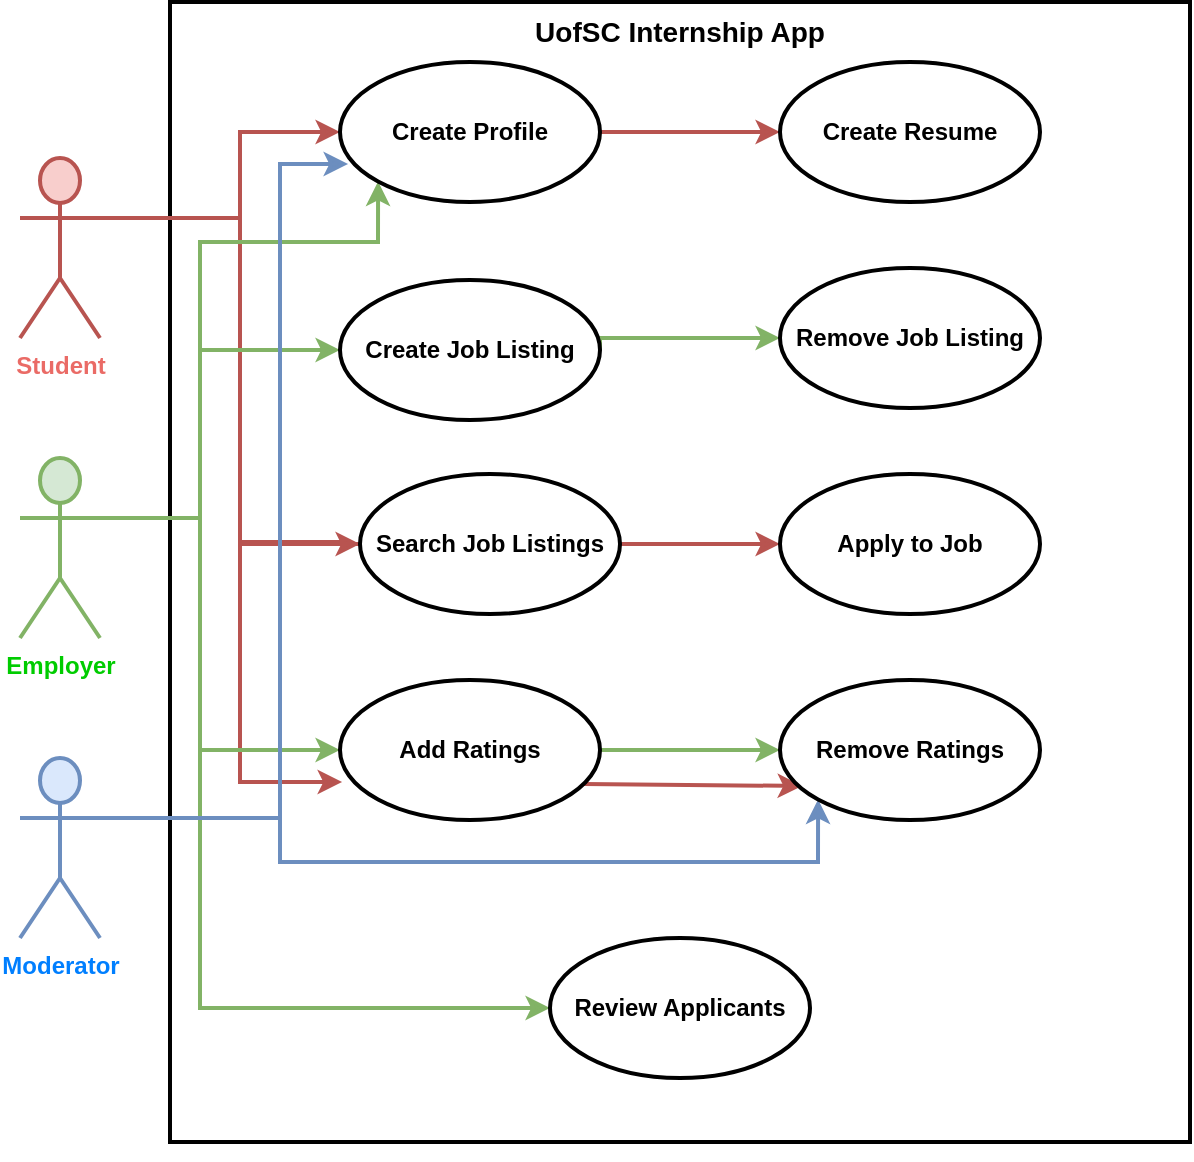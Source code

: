<mxfile version="12.2.4" pages="1"><diagram id="-FC5I62RJ2SxMQKKTpl1" name="Page-1"><mxGraphModel dx="970" dy="664" grid="0" gridSize="5" guides="1" tooltips="1" connect="1" arrows="1" fold="1" page="1" pageScale="1" pageWidth="850" pageHeight="1100" math="0" shadow="0"><root><mxCell id="0"/><mxCell id="1" parent="0"/><mxCell id="2" value="&lt;font style=&quot;font-size: 14px&quot;&gt;UofSC Internship App&lt;/font&gt;" style="shape=rect;html=1;verticalAlign=top;fontStyle=1;whiteSpace=wrap;align=center;strokeWidth=2;" parent="1" vertex="1"><mxGeometry x="105" y="40" width="510" height="570" as="geometry"/></mxCell><mxCell id="14" style="edgeStyle=orthogonalEdgeStyle;rounded=0;orthogonalLoop=1;jettySize=auto;html=1;exitX=1;exitY=0.333;exitDx=0;exitDy=0;exitPerimeter=0;entryX=0;entryY=0.5;entryDx=0;entryDy=0;fillColor=#f8cecc;strokeColor=#b85450;strokeWidth=2;" parent="1" source="3" target="11" edge="1"><mxGeometry relative="1" as="geometry"><Array as="points"><mxPoint x="140" y="148"/><mxPoint x="140" y="105"/></Array></mxGeometry></mxCell><mxCell id="26" style="edgeStyle=orthogonalEdgeStyle;rounded=0;orthogonalLoop=1;jettySize=auto;html=1;exitX=1;exitY=0.333;exitDx=0;exitDy=0;exitPerimeter=0;entryX=0;entryY=0.5;entryDx=0;entryDy=0;strokeWidth=2;fillColor=#f8cecc;strokeColor=#b85450;" parent="1" source="3" target="25" edge="1"><mxGeometry relative="1" as="geometry"><Array as="points"><mxPoint x="140" y="148"/><mxPoint x="140" y="310"/><mxPoint x="190" y="310"/><mxPoint x="190" y="311"/></Array></mxGeometry></mxCell><mxCell id="29" style="edgeStyle=orthogonalEdgeStyle;rounded=0;orthogonalLoop=1;jettySize=auto;html=1;exitX=1;exitY=0.333;exitDx=0;exitDy=0;exitPerimeter=0;entryX=0.008;entryY=0.729;entryDx=0;entryDy=0;strokeWidth=2;fillColor=#f8cecc;strokeColor=#b85450;entryPerimeter=0;" parent="1" source="3" target="27" edge="1"><mxGeometry relative="1" as="geometry"><Array as="points"><mxPoint x="140" y="148"/><mxPoint x="140" y="430"/></Array></mxGeometry></mxCell><mxCell id="31" style="edgeStyle=orthogonalEdgeStyle;rounded=0;orthogonalLoop=1;jettySize=auto;html=1;exitX=1;exitY=0.333;exitDx=0;exitDy=0;exitPerimeter=0;entryX=0;entryY=0.5;entryDx=0;entryDy=0;strokeWidth=2;fillColor=#f8cecc;strokeColor=#b85450;" parent="1" source="3" target="30" edge="1"><mxGeometry relative="1" as="geometry"><Array as="points"><mxPoint x="140" y="148"/><mxPoint x="140" y="311"/></Array></mxGeometry></mxCell><mxCell id="3" value="&lt;font color=&quot;#ea6b66&quot;&gt;&lt;b&gt;Student&lt;/b&gt;&lt;/font&gt;" style="shape=umlActor;html=1;verticalLabelPosition=bottom;verticalAlign=top;align=center;fillColor=#f8cecc;strokeColor=#b85450;strokeWidth=2;" parent="1" vertex="1"><mxGeometry x="30" y="118" width="40" height="90" as="geometry"/></mxCell><mxCell id="16" style="edgeStyle=orthogonalEdgeStyle;rounded=0;orthogonalLoop=1;jettySize=auto;html=1;exitX=1;exitY=0.333;exitDx=0;exitDy=0;exitPerimeter=0;entryX=0;entryY=1;entryDx=0;entryDy=0;fillColor=#d5e8d4;strokeColor=#82b366;strokeWidth=2;" parent="1" source="6" target="11" edge="1"><mxGeometry relative="1" as="geometry"><Array as="points"><mxPoint x="120" y="298"/><mxPoint x="120" y="160"/><mxPoint x="209" y="160"/></Array></mxGeometry></mxCell><mxCell id="24" style="edgeStyle=orthogonalEdgeStyle;rounded=0;orthogonalLoop=1;jettySize=auto;html=1;exitX=1;exitY=0.333;exitDx=0;exitDy=0;exitPerimeter=0;entryX=0;entryY=0.5;entryDx=0;entryDy=0;strokeWidth=2;fillColor=#d5e8d4;strokeColor=#82b366;" parent="1" source="6" target="23" edge="1"><mxGeometry relative="1" as="geometry"><Array as="points"><mxPoint x="120" y="298"/><mxPoint x="120" y="214"/></Array></mxGeometry></mxCell><mxCell id="28" style="edgeStyle=orthogonalEdgeStyle;rounded=0;orthogonalLoop=1;jettySize=auto;html=1;exitX=1;exitY=0.333;exitDx=0;exitDy=0;exitPerimeter=0;entryX=0;entryY=0.5;entryDx=0;entryDy=0;strokeWidth=2;fillColor=#d5e8d4;strokeColor=#82b366;" parent="1" source="6" target="27" edge="1"><mxGeometry relative="1" as="geometry"><Array as="points"><mxPoint x="120" y="298"/><mxPoint x="120" y="414"/></Array></mxGeometry></mxCell><mxCell id="38" style="edgeStyle=orthogonalEdgeStyle;rounded=0;orthogonalLoop=1;jettySize=auto;html=1;exitX=1;exitY=0.333;exitDx=0;exitDy=0;exitPerimeter=0;entryX=0;entryY=0.5;entryDx=0;entryDy=0;strokeWidth=2;fillColor=#d5e8d4;strokeColor=#82b366;" parent="1" source="6" target="37" edge="1"><mxGeometry relative="1" as="geometry"><Array as="points"><mxPoint x="120" y="298"/><mxPoint x="120" y="543"/></Array></mxGeometry></mxCell><mxCell id="6" value="&lt;font color=&quot;#00cc00&quot;&gt;&lt;b&gt;Employer&lt;/b&gt;&lt;/font&gt;" style="shape=umlActor;html=1;verticalLabelPosition=bottom;verticalAlign=top;align=center;strokeWidth=2;fillColor=#d5e8d4;strokeColor=#82b366;" parent="1" vertex="1"><mxGeometry x="30" y="268" width="40" height="90" as="geometry"/></mxCell><mxCell id="20" style="edgeStyle=orthogonalEdgeStyle;rounded=0;orthogonalLoop=1;jettySize=auto;html=1;exitX=1;exitY=0.333;exitDx=0;exitDy=0;exitPerimeter=0;fillColor=#dae8fc;strokeColor=#6c8ebf;strokeWidth=2;entryX=0.031;entryY=0.729;entryDx=0;entryDy=0;entryPerimeter=0;" parent="1" source="8" target="11" edge="1"><mxGeometry relative="1" as="geometry"><Array as="points"><mxPoint x="160" y="448"/><mxPoint x="160" y="121"/></Array><mxPoint x="234" y="150" as="targetPoint"/></mxGeometry></mxCell><mxCell id="36" style="edgeStyle=orthogonalEdgeStyle;rounded=0;orthogonalLoop=1;jettySize=auto;html=1;exitX=1;exitY=0.333;exitDx=0;exitDy=0;exitPerimeter=0;entryX=0;entryY=1;entryDx=0;entryDy=0;strokeWidth=2;fillColor=#dae8fc;strokeColor=#6c8ebf;" parent="1" source="8" target="33" edge="1"><mxGeometry relative="1" as="geometry"><Array as="points"><mxPoint x="160" y="448"/><mxPoint x="160" y="470"/><mxPoint x="429" y="470"/></Array></mxGeometry></mxCell><mxCell id="8" value="&lt;font color=&quot;#007fff&quot;&gt;&lt;b&gt;Moderator&lt;/b&gt;&lt;/font&gt;" style="shape=umlActor;html=1;verticalLabelPosition=bottom;verticalAlign=top;align=center;fillColor=#dae8fc;strokeColor=#6c8ebf;strokeWidth=2;" parent="1" vertex="1"><mxGeometry x="30" y="418" width="40" height="90" as="geometry"/></mxCell><mxCell id="45" style="edgeStyle=orthogonalEdgeStyle;rounded=0;orthogonalLoop=1;jettySize=auto;html=1;exitX=1;exitY=0.5;exitDx=0;exitDy=0;entryX=0;entryY=0.5;entryDx=0;entryDy=0;strokeWidth=2;fillColor=#f8cecc;strokeColor=#b85450;" parent="1" source="11" target="21" edge="1"><mxGeometry relative="1" as="geometry"/></mxCell><mxCell id="11" value="Create Profile" style="shape=ellipse;html=1;strokeWidth=2;fontStyle=1;whiteSpace=wrap;align=center;perimeter=ellipsePerimeter;" parent="1" vertex="1"><mxGeometry x="190" y="70" width="130" height="70" as="geometry"/></mxCell><mxCell id="21" value="Create Resume" style="shape=ellipse;html=1;strokeWidth=2;fontStyle=1;whiteSpace=wrap;align=center;perimeter=ellipsePerimeter;" parent="1" vertex="1"><mxGeometry x="410" y="70" width="130" height="70" as="geometry"/></mxCell><mxCell id="44" style="edgeStyle=orthogonalEdgeStyle;rounded=0;orthogonalLoop=1;jettySize=auto;html=1;exitX=1;exitY=0.5;exitDx=0;exitDy=0;entryX=0;entryY=0.5;entryDx=0;entryDy=0;strokeWidth=2;fillColor=#d5e8d4;strokeColor=#82b366;" parent="1" source="23" target="39" edge="1"><mxGeometry relative="1" as="geometry"><Array as="points"><mxPoint x="320" y="208"/></Array></mxGeometry></mxCell><mxCell id="23" value="Create Job Listing" style="shape=ellipse;html=1;strokeWidth=2;fontStyle=1;whiteSpace=wrap;align=center;perimeter=ellipsePerimeter;" parent="1" vertex="1"><mxGeometry x="190" y="179" width="130" height="70" as="geometry"/></mxCell><mxCell id="25" value="Search Job Listings" style="shape=ellipse;html=1;strokeWidth=2;fontStyle=1;whiteSpace=wrap;align=center;perimeter=ellipsePerimeter;" parent="1" vertex="1"><mxGeometry x="200" y="276" width="130" height="70" as="geometry"/></mxCell><mxCell id="48" style="edgeStyle=orthogonalEdgeStyle;curved=1;rounded=0;orthogonalLoop=1;jettySize=auto;html=1;exitX=1;exitY=0.5;exitDx=0;exitDy=0;entryX=0;entryY=0.5;entryDx=0;entryDy=0;strokeWidth=2;fillColor=#d5e8d4;strokeColor=#82b366;" parent="1" source="27" target="33" edge="1"><mxGeometry relative="1" as="geometry"/></mxCell><mxCell id="49" style="rounded=0;orthogonalLoop=1;jettySize=auto;html=1;exitX=0.938;exitY=0.743;exitDx=0;exitDy=0;entryX=0.085;entryY=0.757;entryDx=0;entryDy=0;entryPerimeter=0;strokeWidth=2;fillColor=#f8cecc;strokeColor=#b85450;exitPerimeter=0;edgeStyle=orthogonalEdgeStyle;" parent="1" source="27" target="33" edge="1"><mxGeometry relative="1" as="geometry"><Array as="points"><mxPoint x="312" y="432"/></Array></mxGeometry></mxCell><mxCell id="27" value="Add Ratings" style="shape=ellipse;html=1;strokeWidth=2;fontStyle=1;whiteSpace=wrap;align=center;perimeter=ellipsePerimeter;" parent="1" vertex="1"><mxGeometry x="190" y="379" width="130" height="70" as="geometry"/></mxCell><mxCell id="30" value="Apply to Job" style="shape=ellipse;html=1;strokeWidth=2;fontStyle=1;whiteSpace=wrap;align=center;perimeter=ellipsePerimeter;" parent="1" vertex="1"><mxGeometry x="410" y="276" width="130" height="70" as="geometry"/></mxCell><mxCell id="33" value="Remove Ratings" style="shape=ellipse;html=1;strokeWidth=2;fontStyle=1;whiteSpace=wrap;align=center;perimeter=ellipsePerimeter;" parent="1" vertex="1"><mxGeometry x="410" y="379" width="130" height="70" as="geometry"/></mxCell><mxCell id="37" value="Review Applicants" style="shape=ellipse;html=1;strokeWidth=2;fontStyle=1;whiteSpace=wrap;align=center;perimeter=ellipsePerimeter;" parent="1" vertex="1"><mxGeometry x="295" y="508" width="130" height="70" as="geometry"/></mxCell><mxCell id="39" value="Remove Job Listing" style="shape=ellipse;html=1;strokeWidth=2;fontStyle=1;whiteSpace=wrap;align=center;perimeter=ellipsePerimeter;" parent="1" vertex="1"><mxGeometry x="410" y="173" width="130" height="70" as="geometry"/></mxCell><mxCell id="43" style="edgeStyle=orthogonalEdgeStyle;rounded=0;orthogonalLoop=1;jettySize=auto;html=1;exitX=0.5;exitY=1;exitDx=0;exitDy=0;strokeWidth=2;" parent="1" source="2" target="2" edge="1"><mxGeometry relative="1" as="geometry"/></mxCell></root></mxGraphModel></diagram></mxfile>